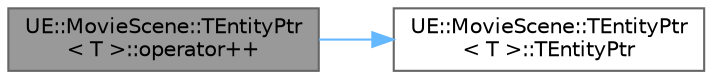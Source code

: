 digraph "UE::MovieScene::TEntityPtr&lt; T &gt;::operator++"
{
 // INTERACTIVE_SVG=YES
 // LATEX_PDF_SIZE
  bgcolor="transparent";
  edge [fontname=Helvetica,fontsize=10,labelfontname=Helvetica,labelfontsize=10];
  node [fontname=Helvetica,fontsize=10,shape=box,height=0.2,width=0.4];
  rankdir="LR";
  Node1 [id="Node000001",label="UE::MovieScene::TEntityPtr\l\< T \>::operator++",height=0.2,width=0.4,color="gray40", fillcolor="grey60", style="filled", fontcolor="black",tooltip="Increment this pointer."];
  Node1 -> Node2 [id="edge1_Node000001_Node000002",color="steelblue1",style="solid",tooltip=" "];
  Node2 [id="Node000002",label="UE::MovieScene::TEntityPtr\l\< T \>::TEntityPtr",height=0.2,width=0.4,color="grey40", fillcolor="white", style="filled",URL="$d9/d0b/structUE_1_1MovieScene_1_1TEntityPtr_3_01T_01_4.html#a571137f24dcfc2f9de3d8c0008ccdeb9",tooltip="Construct this range from a range and index."];
}
